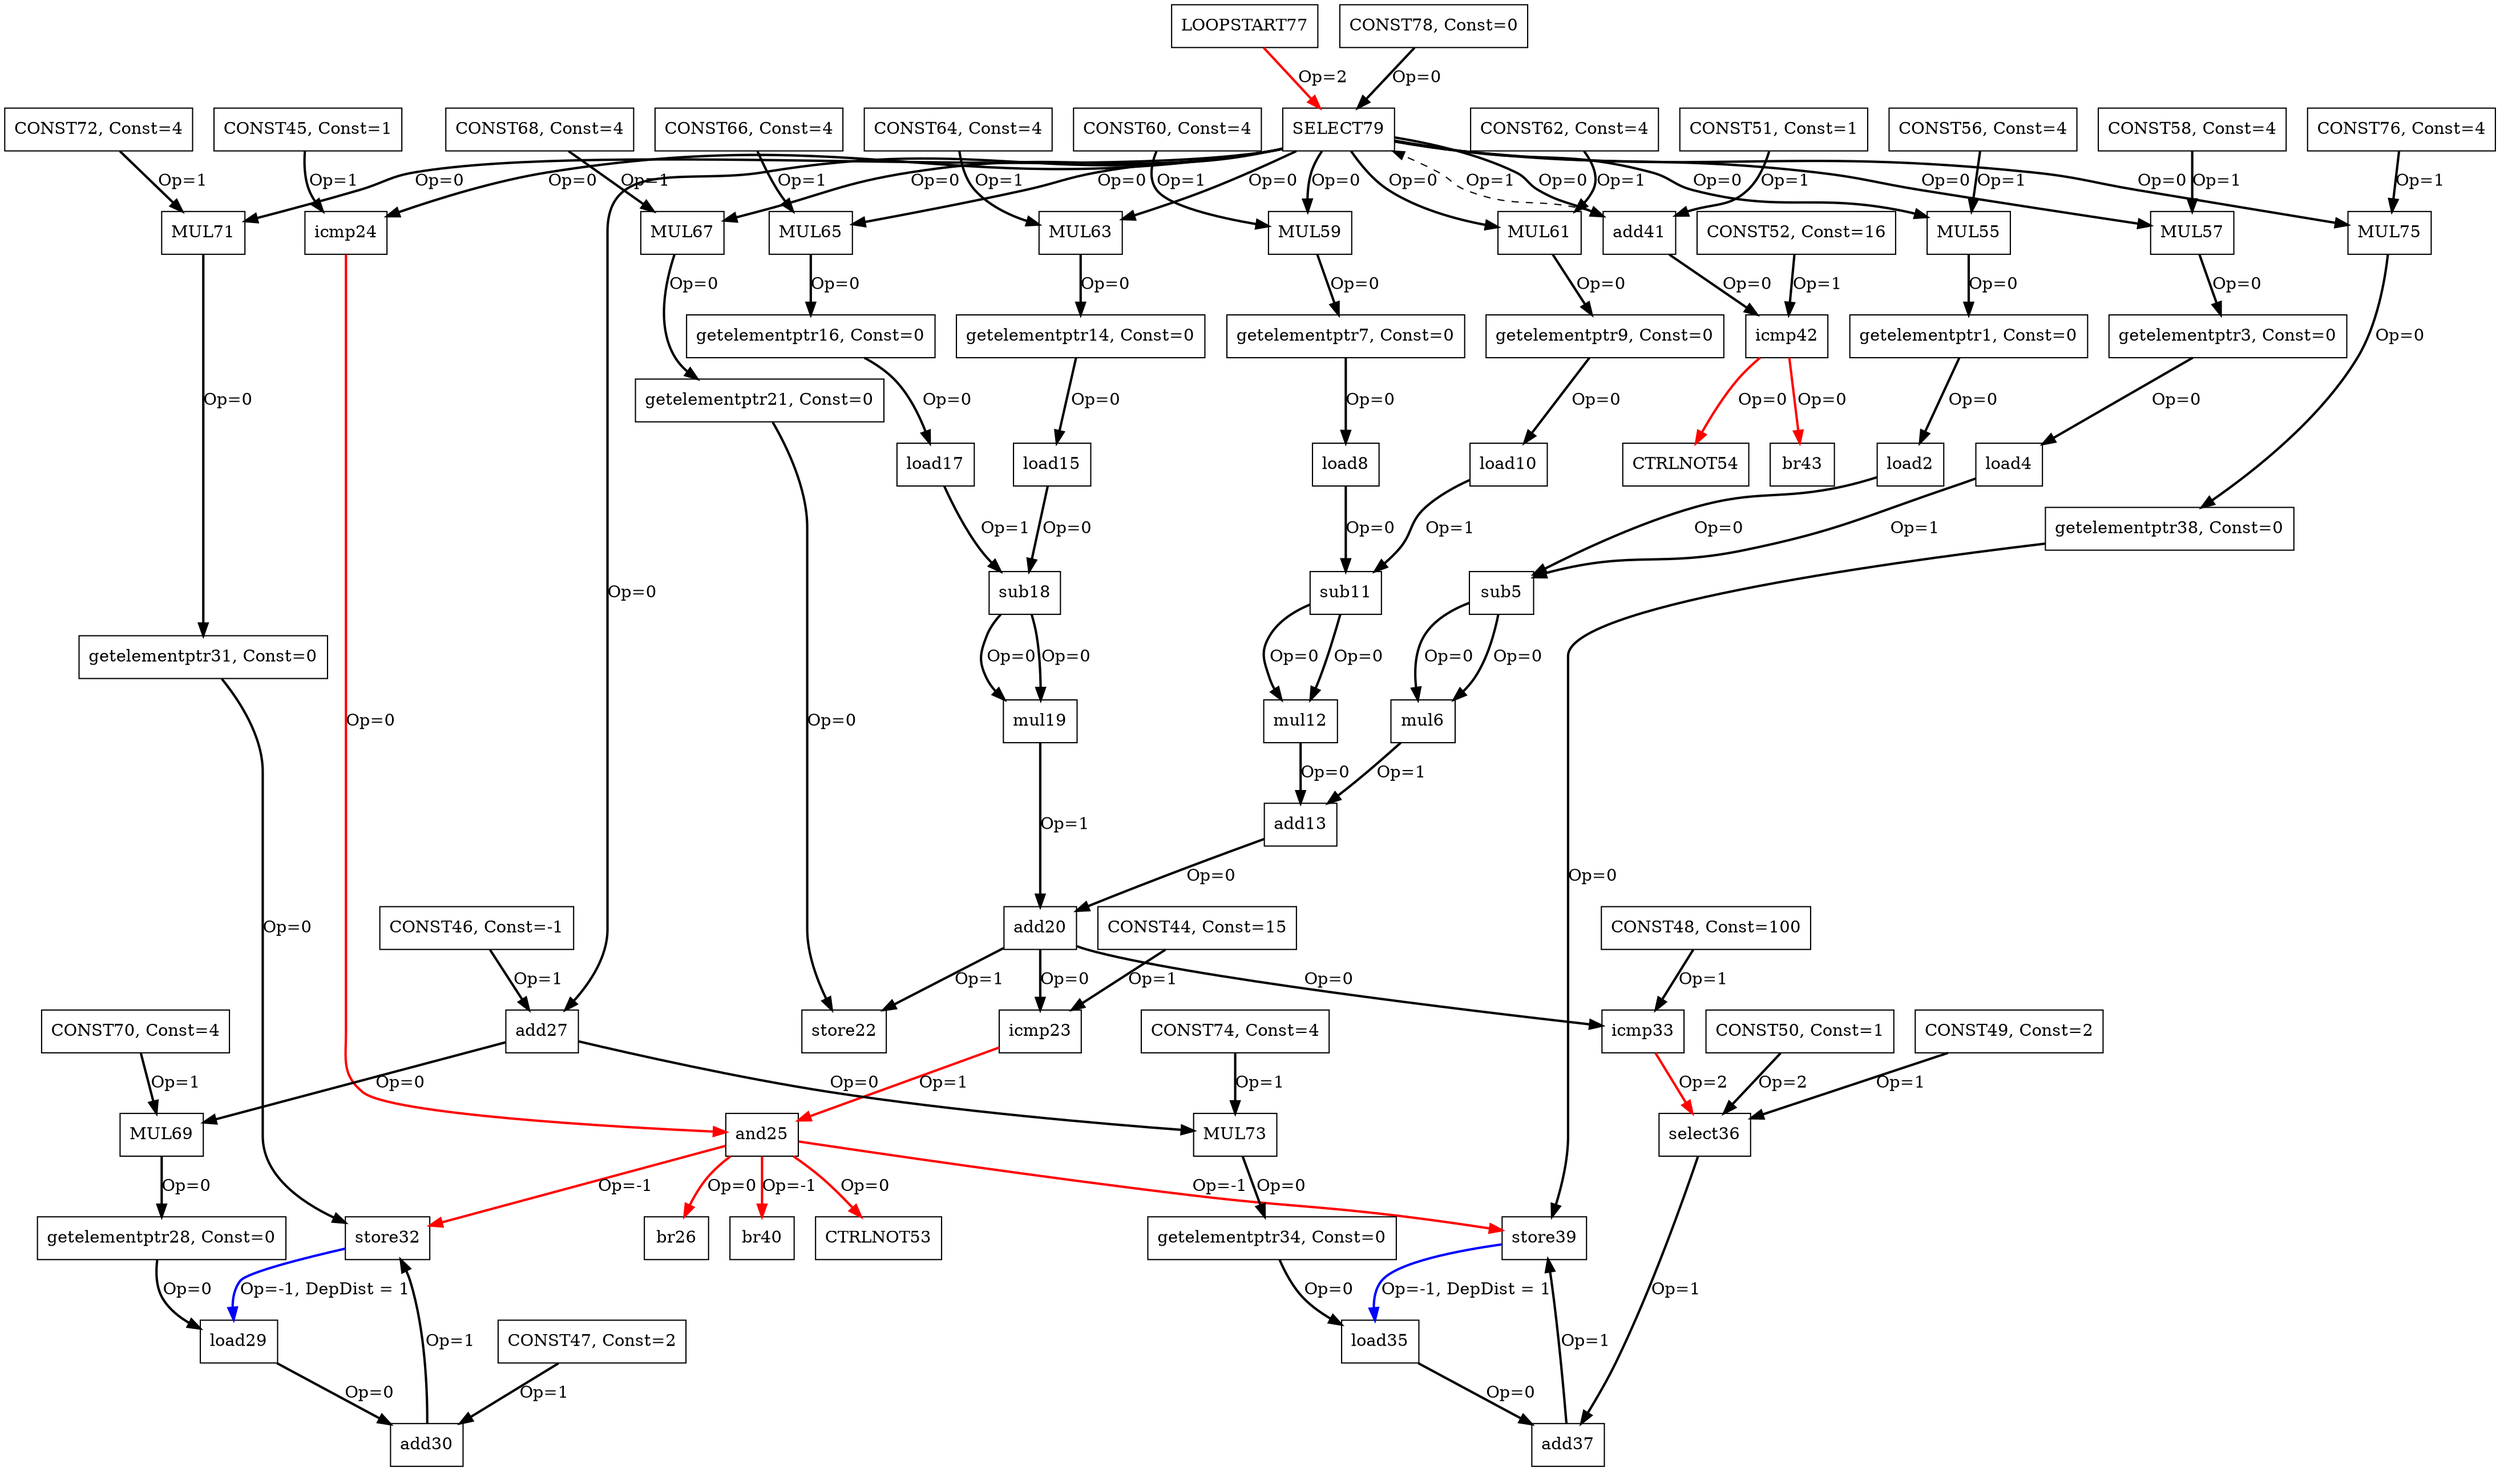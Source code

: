 Digraph G {
getelementptr1[label = "getelementptr1, Const=0", shape = box, color = black];
load2[label = "load2", shape = box, color = black];
getelementptr3[label = "getelementptr3, Const=0", shape = box, color = black];
load4[label = "load4", shape = box, color = black];
sub5[label = "sub5", shape = box, color = black];
mul6[label = "mul6", shape = box, color = black];
getelementptr7[label = "getelementptr7, Const=0", shape = box, color = black];
load8[label = "load8", shape = box, color = black];
getelementptr9[label = "getelementptr9, Const=0", shape = box, color = black];
load10[label = "load10", shape = box, color = black];
sub11[label = "sub11", shape = box, color = black];
mul12[label = "mul12", shape = box, color = black];
add13[label = "add13", shape = box, color = black];
getelementptr14[label = "getelementptr14, Const=0", shape = box, color = black];
load15[label = "load15", shape = box, color = black];
getelementptr16[label = "getelementptr16, Const=0", shape = box, color = black];
load17[label = "load17", shape = box, color = black];
sub18[label = "sub18", shape = box, color = black];
mul19[label = "mul19", shape = box, color = black];
add20[label = "add20", shape = box, color = black];
getelementptr21[label = "getelementptr21, Const=0", shape = box, color = black];
store22[label = "store22", shape = box, color = black];
icmp23[label = "icmp23", shape = box, color = black];
icmp24[label = "icmp24", shape = box, color = black];
and25[label = "and25", shape = box, color = black];
br26[label = "br26", shape = box, color = black];
add27[label = "add27", shape = box, color = black];
getelementptr28[label = "getelementptr28, Const=0", shape = box, color = black];
load29[label = "load29", shape = box, color = black];
add30[label = "add30", shape = box, color = black];
getelementptr31[label = "getelementptr31, Const=0", shape = box, color = black];
store32[label = "store32", shape = box, color = black];
icmp33[label = "icmp33", shape = box, color = black];
getelementptr34[label = "getelementptr34, Const=0", shape = box, color = black];
load35[label = "load35", shape = box, color = black];
select36[label = "select36", shape = box, color = black];
add37[label = "add37", shape = box, color = black];
getelementptr38[label = "getelementptr38, Const=0", shape = box, color = black];
store39[label = "store39", shape = box, color = black];
br40[label = "br40", shape = box, color = black];
add41[label = "add41", shape = box, color = black];
icmp42[label = "icmp42", shape = box, color = black];
br43[label = "br43", shape = box, color = black];
CONST44[label = "CONST44, Const=15", shape = box, color = black];
CONST45[label = "CONST45, Const=1", shape = box, color = black];
CONST46[label = "CONST46, Const=-1", shape = box, color = black];
CONST47[label = "CONST47, Const=2", shape = box, color = black];
CONST48[label = "CONST48, Const=100", shape = box, color = black];
CONST49[label = "CONST49, Const=2", shape = box, color = black];
CONST50[label = "CONST50, Const=1", shape = box, color = black];
CONST51[label = "CONST51, Const=1", shape = box, color = black];
CONST52[label = "CONST52, Const=16", shape = box, color = black];
CTRLNOT53[label = "CTRLNOT53", shape = box, color = black];
CTRLNOT54[label = "CTRLNOT54", shape = box, color = black];
MUL55[label = "MUL55", shape = box, color = black];
CONST56[label = "CONST56, Const=4", shape = box, color = black];
MUL57[label = "MUL57", shape = box, color = black];
CONST58[label = "CONST58, Const=4", shape = box, color = black];
MUL59[label = "MUL59", shape = box, color = black];
CONST60[label = "CONST60, Const=4", shape = box, color = black];
MUL61[label = "MUL61", shape = box, color = black];
CONST62[label = "CONST62, Const=4", shape = box, color = black];
MUL63[label = "MUL63", shape = box, color = black];
CONST64[label = "CONST64, Const=4", shape = box, color = black];
MUL65[label = "MUL65", shape = box, color = black];
CONST66[label = "CONST66, Const=4", shape = box, color = black];
MUL67[label = "MUL67", shape = box, color = black];
CONST68[label = "CONST68, Const=4", shape = box, color = black];
MUL69[label = "MUL69", shape = box, color = black];
CONST70[label = "CONST70, Const=4", shape = box, color = black];
MUL71[label = "MUL71", shape = box, color = black];
CONST72[label = "CONST72, Const=4", shape = box, color = black];
MUL73[label = "MUL73", shape = box, color = black];
CONST74[label = "CONST74, Const=4", shape = box, color = black];
MUL75[label = "MUL75", shape = box, color = black];
CONST76[label = "CONST76, Const=4", shape = box, color = black];
LOOPSTART77[label = "LOOPSTART77", shape = box, color = black];
CONST78[label = "CONST78, Const=0", shape = box, color = black];
SELECT79[label = "SELECT79", shape = box, color = black];
getelementptr1 -> load2[color = black, style = bold, label = "Op=0"];
load2 -> sub5[color = black, style = bold, label = "Op=0"];
getelementptr3 -> load4[color = black, style = bold, label = "Op=0"];
load4 -> sub5[color = black, style = bold, label = "Op=1"];
sub5 -> mul6[color = black, style = bold, label = "Op=0"];
sub5 -> mul6[color = black, style = bold, label = "Op=0"];
mul6 -> add13[color = black, style = bold, label = "Op=1"];
getelementptr7 -> load8[color = black, style = bold, label = "Op=0"];
load8 -> sub11[color = black, style = bold, label = "Op=0"];
getelementptr9 -> load10[color = black, style = bold, label = "Op=0"];
load10 -> sub11[color = black, style = bold, label = "Op=1"];
sub11 -> mul12[color = black, style = bold, label = "Op=0"];
sub11 -> mul12[color = black, style = bold, label = "Op=0"];
mul12 -> add13[color = black, style = bold, label = "Op=0"];
add13 -> add20[color = black, style = bold, label = "Op=0"];
getelementptr14 -> load15[color = black, style = bold, label = "Op=0"];
load15 -> sub18[color = black, style = bold, label = "Op=0"];
getelementptr16 -> load17[color = black, style = bold, label = "Op=0"];
load17 -> sub18[color = black, style = bold, label = "Op=1"];
sub18 -> mul19[color = black, style = bold, label = "Op=0"];
sub18 -> mul19[color = black, style = bold, label = "Op=0"];
mul19 -> add20[color = black, style = bold, label = "Op=1"];
add20 -> icmp33[color = black, style = bold, label = "Op=0"];
add20 -> icmp23[color = black, style = bold, label = "Op=0"];
add20 -> store22[color = black, style = bold, label = "Op=1"];
getelementptr21 -> store22[color = black, style = bold, label = "Op=0"];
CONST44 -> icmp23[color = black, style = bold, label = "Op=1"];
icmp23 -> and25[color = red, style = bold, label = "Op=1"];
CONST45 -> icmp24[color = black, style = bold, label = "Op=1"];
icmp24 -> and25[color = red, style = bold, label = "Op=0"];
and25 -> br26[color = red, style = bold, label = "Op=0"];
CONST46 -> add27[color = black, style = bold, label = "Op=1"];
getelementptr28 -> load29[color = black, style = bold, label = "Op=0"];
load29 -> add30[color = black, style = bold, label = "Op=0"];
CONST47 -> add30[color = black, style = bold, label = "Op=1"];
add30 -> store32[color = black, style = bold, label = "Op=1"];
getelementptr31 -> store32[color = black, style = bold, label = "Op=0"];
CONST48 -> icmp33[color = black, style = bold, label = "Op=1"];
icmp33 -> select36[color = red, style = bold, label = "Op=2"];
getelementptr34 -> load35[color = black, style = bold, label = "Op=0"];
load35 -> add37[color = black, style = bold, label = "Op=0"];
CONST49 -> select36[color = black, style = bold, label = "Op=1"];
CONST50 -> select36[color = black, style = bold, label = "Op=2"];
select36 -> add37[color = black, style = bold, label = "Op=1"];
add37 -> store39[color = black, style = bold, label = "Op=1"];
getelementptr38 -> store39[color = black, style = bold, label = "Op=0"];
CONST51 -> add41[color = black, style = bold, label = "Op=1"];
add41 -> icmp42[color = black, style = bold, label = "Op=0"];
CONST52 -> icmp42[color = black, style = bold, label = "Op=1"];
icmp42 -> br43[color = red, style = bold, label = "Op=0"];
store32 -> load29[color = blue, style = bold, label = "Op=-1, DepDist = 1"];
store39 -> load35[color = blue, style = bold, label = "Op=-1, DepDist = 1"];
and25 -> store32[color = red, style = bold, label = "Op=-1"];
and25 -> store39[color = red, style = bold, label = "Op=-1"];
and25 -> br40[color = red, style = bold, label = "Op=-1"];
and25 -> CTRLNOT53[color = red, style = bold, label = "Op=0"];
icmp42 -> CTRLNOT54[color = red, style = bold, label = "Op=0"];
CONST56 -> MUL55[color = black, style = bold, label = "Op=1"];
MUL55 -> getelementptr1[color = black, style = bold, label = "Op=0"];
CONST58 -> MUL57[color = black, style = bold, label = "Op=1"];
MUL57 -> getelementptr3[color = black, style = bold, label = "Op=0"];
CONST60 -> MUL59[color = black, style = bold, label = "Op=1"];
MUL59 -> getelementptr7[color = black, style = bold, label = "Op=0"];
CONST62 -> MUL61[color = black, style = bold, label = "Op=1"];
MUL61 -> getelementptr9[color = black, style = bold, label = "Op=0"];
CONST64 -> MUL63[color = black, style = bold, label = "Op=1"];
MUL63 -> getelementptr14[color = black, style = bold, label = "Op=0"];
CONST66 -> MUL65[color = black, style = bold, label = "Op=1"];
MUL65 -> getelementptr16[color = black, style = bold, label = "Op=0"];
CONST68 -> MUL67[color = black, style = bold, label = "Op=1"];
MUL67 -> getelementptr21[color = black, style = bold, label = "Op=0"];
add27 -> MUL69[color = black, style = bold, label = "Op=0"];
CONST70 -> MUL69[color = black, style = bold, label = "Op=1"];
MUL69 -> getelementptr28[color = black, style = bold, label = "Op=0"];
CONST72 -> MUL71[color = black, style = bold, label = "Op=1"];
MUL71 -> getelementptr31[color = black, style = bold, label = "Op=0"];
add27 -> MUL73[color = black, style = bold, label = "Op=0"];
CONST74 -> MUL73[color = black, style = bold, label = "Op=1"];
MUL73 -> getelementptr34[color = black, style = bold, label = "Op=0"];
CONST76 -> MUL75[color = black, style = bold, label = "Op=1"];
MUL75 -> getelementptr38[color = black, style = bold, label = "Op=0"];
CONST78 -> SELECT79[color = black, style = bold, label = "Op=0"];
add41 -> SELECT79[color = black, style = dashed, label = "Op=1"];
LOOPSTART77 -> SELECT79[color = red, style = bold, label = "Op=2"];
SELECT79 -> add41[color = black, style = bold, label = "Op=0"];
SELECT79 -> add27[color = black, style = bold, label = "Op=0"];
SELECT79 -> icmp24[color = black, style = bold, label = "Op=0"];
SELECT79 -> MUL55[color = black, style = bold, label = "Op=0"];
SELECT79 -> MUL57[color = black, style = bold, label = "Op=0"];
SELECT79 -> MUL59[color = black, style = bold, label = "Op=0"];
SELECT79 -> MUL61[color = black, style = bold, label = "Op=0"];
SELECT79 -> MUL63[color = black, style = bold, label = "Op=0"];
SELECT79 -> MUL65[color = black, style = bold, label = "Op=0"];
SELECT79 -> MUL67[color = black, style = bold, label = "Op=0"];
SELECT79 -> MUL71[color = black, style = bold, label = "Op=0"];
SELECT79 -> MUL75[color = black, style = bold, label = "Op=0"];
}
